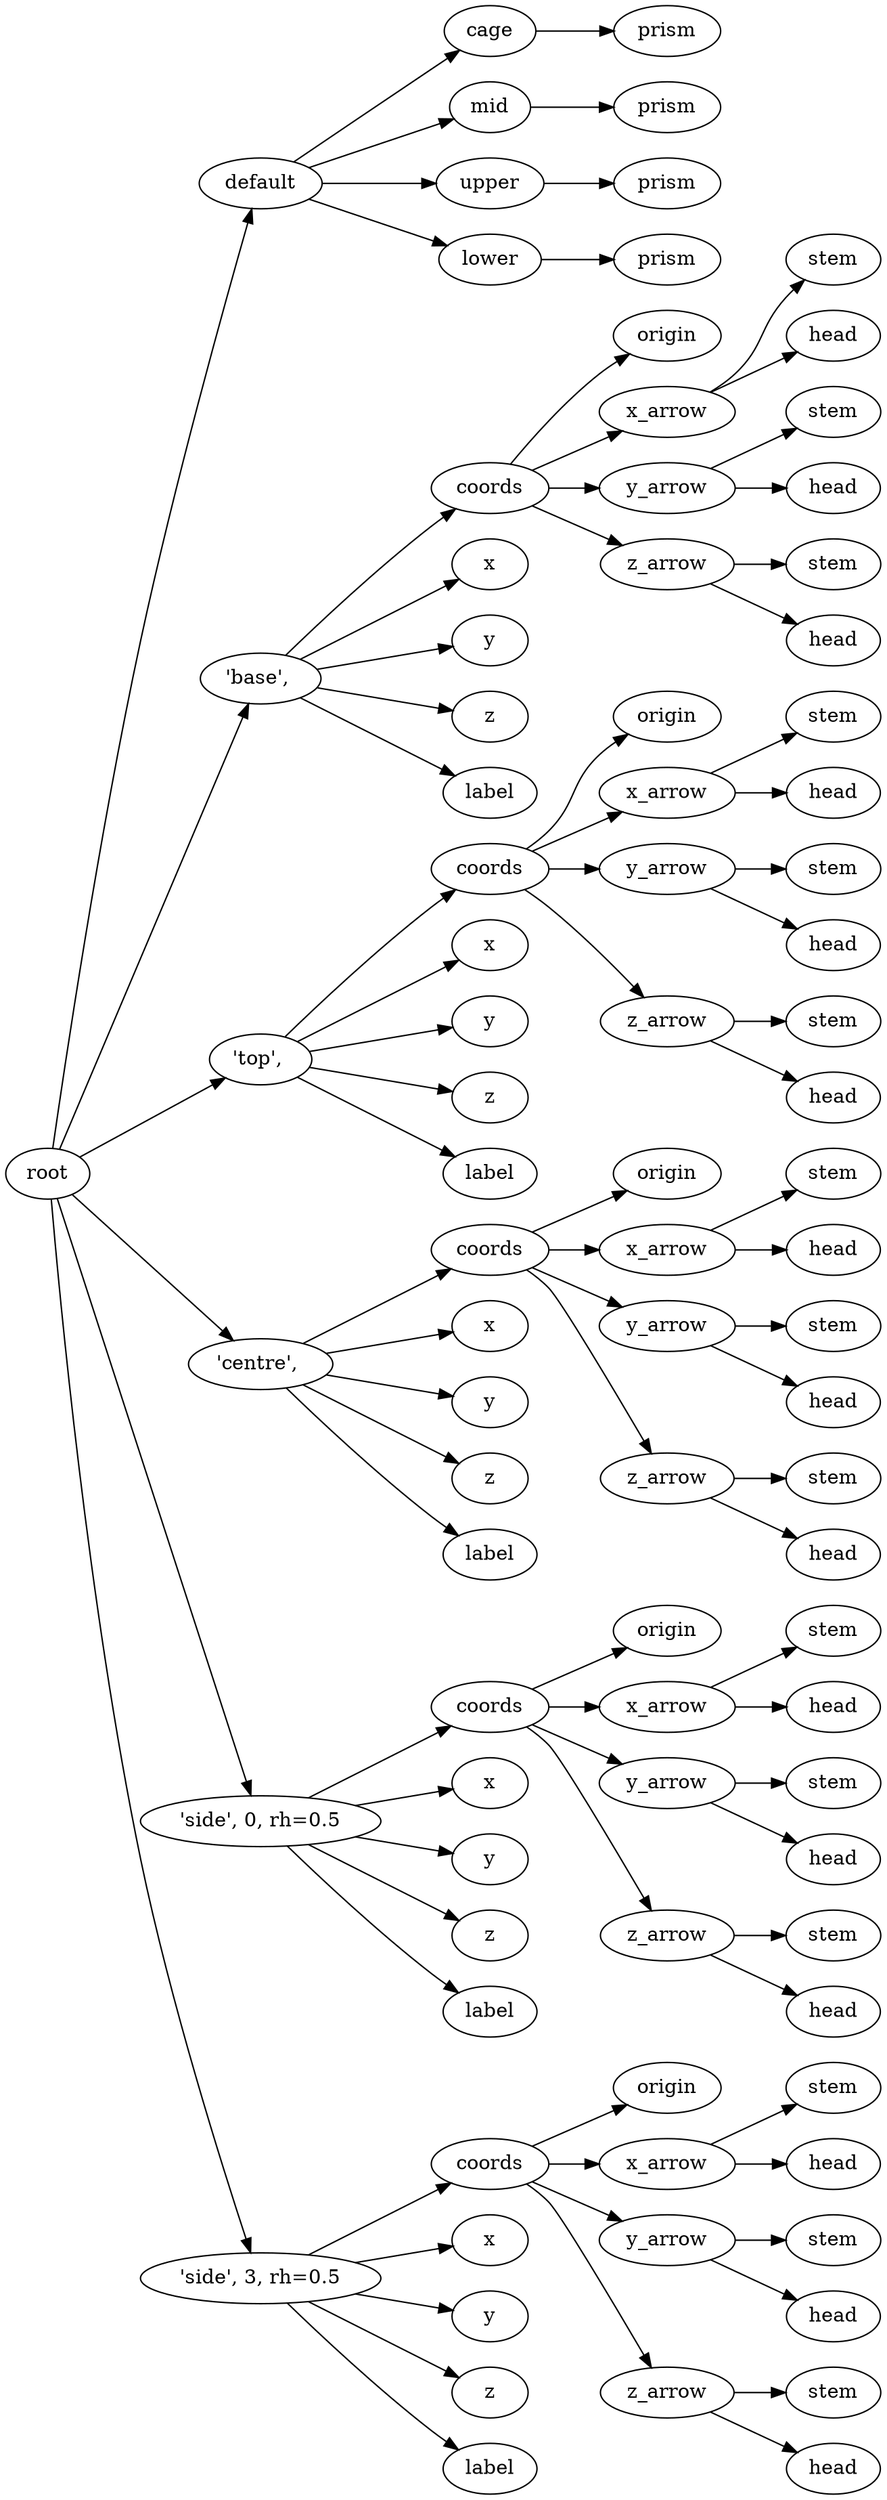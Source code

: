 digraph default {
	graph [rankdir=LR]
	root_95 [label=root href="javascript:s=&quot;\(\)\nNone&quot;; console.log(s); alert(s);"]
	default_96 [label=default href="javascript:s=&quot;\(&#x27;default&#x27;,\)\nHeaderPin&quot;; console.log(s); alert(s);" tooltip=HeaderPin]
	cage_97 [label=cage href="javascript:s=&quot;\(&#x27;default&#x27;,\ &#x27;cage&#x27;\)\nRegularPrism&quot;; console.log(s); alert(s);" tooltip=RegularPrism]
	prism_98 [label=prism href="javascript:s=&quot;\(&#x27;default&#x27;,\ &#x27;cage&#x27;,\ &#x27;prism&#x27;\)\nLinearExtrude&quot;; console.log(s); alert(s);" tooltip=LinearExtrude]
	mid_99 [label=mid href="javascript:s=&quot;\(&#x27;default&#x27;,\ &#x27;mid&#x27;\)\nRegularPrism&quot;; console.log(s); alert(s);" tooltip=RegularPrism]
	prism_100 [label=prism href="javascript:s=&quot;\(&#x27;default&#x27;,\ &#x27;mid&#x27;,\ &#x27;prism&#x27;\)\nLinearExtrude&quot;; console.log(s); alert(s);" tooltip=LinearExtrude]
	upper_101 [label=upper href="javascript:s=&quot;\(&#x27;default&#x27;,\ &#x27;upper&#x27;\)\nRegularPrism&quot;; console.log(s); alert(s);" tooltip=RegularPrism]
	prism_102 [label=prism href="javascript:s=&quot;\(&#x27;default&#x27;,\ &#x27;upper&#x27;,\ &#x27;prism&#x27;\)\nLinearExtrude&quot;; console.log(s); alert(s);" tooltip=LinearExtrude]
	lower_103 [label=lower href="javascript:s=&quot;\(&#x27;default&#x27;,\ &#x27;lower&#x27;\)\nRegularPrism&quot;; console.log(s); alert(s);" tooltip=RegularPrism]
	prism_104 [label=prism href="javascript:s=&quot;\(&#x27;default&#x27;,\ &#x27;lower&#x27;,\ &#x27;prism&#x27;\)\nLinearExtrude&quot;; console.log(s); alert(s);" tooltip=LinearExtrude]
	105 [label="'base',\ " href="javascript:s=&quot;\(&quot;&#x27;base&#x27;,\ &quot;,\)\nAnnotatedCoordinates&quot;; console.log(s); alert(s);" tooltip=AnnotatedCoordinates]
	coords_106 [label=coords href="javascript:s=&quot;\(&quot;&#x27;base&#x27;,\ &quot;,\ &#x27;coords&#x27;\)\nCoordinates&quot;; console.log(s); alert(s);" tooltip=Coordinates]
	origin_107 [label=origin href="javascript:s=&quot;\(&quot;&#x27;base&#x27;,\ &quot;,\ &#x27;coords&#x27;,\ &#x27;origin&#x27;\)\nCoordinatesCage&quot;; console.log(s); alert(s);" tooltip=CoordinatesCage]
	x_arrow_108 [label=x_arrow href="javascript:s=&quot;\(&quot;&#x27;base&#x27;,\ &quot;,\ &#x27;coords&#x27;,\ &#x27;x_arrow&#x27;\)\nArrow&quot;; console.log(s); alert(s);" tooltip=Arrow]
	stem_109 [label=stem href="javascript:s=&quot;\(&quot;&#x27;base&#x27;,\ &quot;,\ &#x27;coords&#x27;,\ &#x27;x_arrow&#x27;,\ &#x27;stem&#x27;\)\nCone&quot;; console.log(s); alert(s);" tooltip=Cone]
	head_110 [label=head href="javascript:s=&quot;\(&quot;&#x27;base&#x27;,\ &quot;,\ &#x27;coords&#x27;,\ &#x27;x_arrow&#x27;,\ &#x27;head&#x27;\)\nCone&quot;; console.log(s); alert(s);" tooltip=Cone]
	y_arrow_111 [label=y_arrow href="javascript:s=&quot;\(&quot;&#x27;base&#x27;,\ &quot;,\ &#x27;coords&#x27;,\ &#x27;y_arrow&#x27;\)\nArrow&quot;; console.log(s); alert(s);" tooltip=Arrow]
	stem_112 [label=stem href="javascript:s=&quot;\(&quot;&#x27;base&#x27;,\ &quot;,\ &#x27;coords&#x27;,\ &#x27;y_arrow&#x27;,\ &#x27;stem&#x27;\)\nCone&quot;; console.log(s); alert(s);" tooltip=Cone]
	head_113 [label=head href="javascript:s=&quot;\(&quot;&#x27;base&#x27;,\ &quot;,\ &#x27;coords&#x27;,\ &#x27;y_arrow&#x27;,\ &#x27;head&#x27;\)\nCone&quot;; console.log(s); alert(s);" tooltip=Cone]
	z_arrow_114 [label=z_arrow href="javascript:s=&quot;\(&quot;&#x27;base&#x27;,\ &quot;,\ &#x27;coords&#x27;,\ &#x27;z_arrow&#x27;\)\nArrow&quot;; console.log(s); alert(s);" tooltip=Arrow]
	stem_115 [label=stem href="javascript:s=&quot;\(&quot;&#x27;base&#x27;,\ &quot;,\ &#x27;coords&#x27;,\ &#x27;z_arrow&#x27;,\ &#x27;stem&#x27;\)\nCone&quot;; console.log(s); alert(s);" tooltip=Cone]
	head_116 [label=head href="javascript:s=&quot;\(&quot;&#x27;base&#x27;,\ &quot;,\ &#x27;coords&#x27;,\ &#x27;z_arrow&#x27;,\ &#x27;head&#x27;\)\nCone&quot;; console.log(s); alert(s);" tooltip=Cone]
	x_117 [label=x href="javascript:s=&quot;\(&quot;&#x27;base&#x27;,\ &quot;,\ &#x27;x&#x27;\)\nText&quot;; console.log(s); alert(s);" tooltip=Text]
	y_118 [label=y href="javascript:s=&quot;\(&quot;&#x27;base&#x27;,\ &quot;,\ &#x27;y&#x27;\)\nText&quot;; console.log(s); alert(s);" tooltip=Text]
	z_119 [label=z href="javascript:s=&quot;\(&quot;&#x27;base&#x27;,\ &quot;,\ &#x27;z&#x27;\)\nText&quot;; console.log(s); alert(s);" tooltip=Text]
	label_120 [label=label href="javascript:s=&quot;\(&quot;&#x27;base&#x27;,\ &quot;,\ &#x27;label&#x27;\)\nText&quot;; console.log(s); alert(s);" tooltip=Text]
	121 [label="'top',\ " href="javascript:s=&quot;\(&quot;&#x27;top&#x27;,\ &quot;,\)\nAnnotatedCoordinates&quot;; console.log(s); alert(s);" tooltip=AnnotatedCoordinates]
	coords_122 [label=coords href="javascript:s=&quot;\(&quot;&#x27;top&#x27;,\ &quot;,\ &#x27;coords&#x27;\)\nCoordinates&quot;; console.log(s); alert(s);" tooltip=Coordinates]
	origin_123 [label=origin href="javascript:s=&quot;\(&quot;&#x27;top&#x27;,\ &quot;,\ &#x27;coords&#x27;,\ &#x27;origin&#x27;\)\nCoordinatesCage&quot;; console.log(s); alert(s);" tooltip=CoordinatesCage]
	x_arrow_124 [label=x_arrow href="javascript:s=&quot;\(&quot;&#x27;top&#x27;,\ &quot;,\ &#x27;coords&#x27;,\ &#x27;x_arrow&#x27;\)\nArrow&quot;; console.log(s); alert(s);" tooltip=Arrow]
	stem_125 [label=stem href="javascript:s=&quot;\(&quot;&#x27;top&#x27;,\ &quot;,\ &#x27;coords&#x27;,\ &#x27;x_arrow&#x27;,\ &#x27;stem&#x27;\)\nCone&quot;; console.log(s); alert(s);" tooltip=Cone]
	head_126 [label=head href="javascript:s=&quot;\(&quot;&#x27;top&#x27;,\ &quot;,\ &#x27;coords&#x27;,\ &#x27;x_arrow&#x27;,\ &#x27;head&#x27;\)\nCone&quot;; console.log(s); alert(s);" tooltip=Cone]
	y_arrow_127 [label=y_arrow href="javascript:s=&quot;\(&quot;&#x27;top&#x27;,\ &quot;,\ &#x27;coords&#x27;,\ &#x27;y_arrow&#x27;\)\nArrow&quot;; console.log(s); alert(s);" tooltip=Arrow]
	stem_128 [label=stem href="javascript:s=&quot;\(&quot;&#x27;top&#x27;,\ &quot;,\ &#x27;coords&#x27;,\ &#x27;y_arrow&#x27;,\ &#x27;stem&#x27;\)\nCone&quot;; console.log(s); alert(s);" tooltip=Cone]
	head_129 [label=head href="javascript:s=&quot;\(&quot;&#x27;top&#x27;,\ &quot;,\ &#x27;coords&#x27;,\ &#x27;y_arrow&#x27;,\ &#x27;head&#x27;\)\nCone&quot;; console.log(s); alert(s);" tooltip=Cone]
	z_arrow_130 [label=z_arrow href="javascript:s=&quot;\(&quot;&#x27;top&#x27;,\ &quot;,\ &#x27;coords&#x27;,\ &#x27;z_arrow&#x27;\)\nArrow&quot;; console.log(s); alert(s);" tooltip=Arrow]
	stem_131 [label=stem href="javascript:s=&quot;\(&quot;&#x27;top&#x27;,\ &quot;,\ &#x27;coords&#x27;,\ &#x27;z_arrow&#x27;,\ &#x27;stem&#x27;\)\nCone&quot;; console.log(s); alert(s);" tooltip=Cone]
	head_132 [label=head href="javascript:s=&quot;\(&quot;&#x27;top&#x27;,\ &quot;,\ &#x27;coords&#x27;,\ &#x27;z_arrow&#x27;,\ &#x27;head&#x27;\)\nCone&quot;; console.log(s); alert(s);" tooltip=Cone]
	x_133 [label=x href="javascript:s=&quot;\(&quot;&#x27;top&#x27;,\ &quot;,\ &#x27;x&#x27;\)\nText&quot;; console.log(s); alert(s);" tooltip=Text]
	y_134 [label=y href="javascript:s=&quot;\(&quot;&#x27;top&#x27;,\ &quot;,\ &#x27;y&#x27;\)\nText&quot;; console.log(s); alert(s);" tooltip=Text]
	z_135 [label=z href="javascript:s=&quot;\(&quot;&#x27;top&#x27;,\ &quot;,\ &#x27;z&#x27;\)\nText&quot;; console.log(s); alert(s);" tooltip=Text]
	label_136 [label=label href="javascript:s=&quot;\(&quot;&#x27;top&#x27;,\ &quot;,\ &#x27;label&#x27;\)\nText&quot;; console.log(s); alert(s);" tooltip=Text]
	137 [label="'centre',\ " href="javascript:s=&quot;\(&quot;&#x27;centre&#x27;,\ &quot;,\)\nAnnotatedCoordinates&quot;; console.log(s); alert(s);" tooltip=AnnotatedCoordinates]
	coords_138 [label=coords href="javascript:s=&quot;\(&quot;&#x27;centre&#x27;,\ &quot;,\ &#x27;coords&#x27;\)\nCoordinates&quot;; console.log(s); alert(s);" tooltip=Coordinates]
	origin_139 [label=origin href="javascript:s=&quot;\(&quot;&#x27;centre&#x27;,\ &quot;,\ &#x27;coords&#x27;,\ &#x27;origin&#x27;\)\nCoordinatesCage&quot;; console.log(s); alert(s);" tooltip=CoordinatesCage]
	x_arrow_140 [label=x_arrow href="javascript:s=&quot;\(&quot;&#x27;centre&#x27;,\ &quot;,\ &#x27;coords&#x27;,\ &#x27;x_arrow&#x27;\)\nArrow&quot;; console.log(s); alert(s);" tooltip=Arrow]
	stem_141 [label=stem href="javascript:s=&quot;\(&quot;&#x27;centre&#x27;,\ &quot;,\ &#x27;coords&#x27;,\ &#x27;x_arrow&#x27;,\ &#x27;stem&#x27;\)\nCone&quot;; console.log(s); alert(s);" tooltip=Cone]
	head_142 [label=head href="javascript:s=&quot;\(&quot;&#x27;centre&#x27;,\ &quot;,\ &#x27;coords&#x27;,\ &#x27;x_arrow&#x27;,\ &#x27;head&#x27;\)\nCone&quot;; console.log(s); alert(s);" tooltip=Cone]
	y_arrow_143 [label=y_arrow href="javascript:s=&quot;\(&quot;&#x27;centre&#x27;,\ &quot;,\ &#x27;coords&#x27;,\ &#x27;y_arrow&#x27;\)\nArrow&quot;; console.log(s); alert(s);" tooltip=Arrow]
	stem_144 [label=stem href="javascript:s=&quot;\(&quot;&#x27;centre&#x27;,\ &quot;,\ &#x27;coords&#x27;,\ &#x27;y_arrow&#x27;,\ &#x27;stem&#x27;\)\nCone&quot;; console.log(s); alert(s);" tooltip=Cone]
	head_145 [label=head href="javascript:s=&quot;\(&quot;&#x27;centre&#x27;,\ &quot;,\ &#x27;coords&#x27;,\ &#x27;y_arrow&#x27;,\ &#x27;head&#x27;\)\nCone&quot;; console.log(s); alert(s);" tooltip=Cone]
	z_arrow_146 [label=z_arrow href="javascript:s=&quot;\(&quot;&#x27;centre&#x27;,\ &quot;,\ &#x27;coords&#x27;,\ &#x27;z_arrow&#x27;\)\nArrow&quot;; console.log(s); alert(s);" tooltip=Arrow]
	stem_147 [label=stem href="javascript:s=&quot;\(&quot;&#x27;centre&#x27;,\ &quot;,\ &#x27;coords&#x27;,\ &#x27;z_arrow&#x27;,\ &#x27;stem&#x27;\)\nCone&quot;; console.log(s); alert(s);" tooltip=Cone]
	head_148 [label=head href="javascript:s=&quot;\(&quot;&#x27;centre&#x27;,\ &quot;,\ &#x27;coords&#x27;,\ &#x27;z_arrow&#x27;,\ &#x27;head&#x27;\)\nCone&quot;; console.log(s); alert(s);" tooltip=Cone]
	x_149 [label=x href="javascript:s=&quot;\(&quot;&#x27;centre&#x27;,\ &quot;,\ &#x27;x&#x27;\)\nText&quot;; console.log(s); alert(s);" tooltip=Text]
	y_150 [label=y href="javascript:s=&quot;\(&quot;&#x27;centre&#x27;,\ &quot;,\ &#x27;y&#x27;\)\nText&quot;; console.log(s); alert(s);" tooltip=Text]
	z_151 [label=z href="javascript:s=&quot;\(&quot;&#x27;centre&#x27;,\ &quot;,\ &#x27;z&#x27;\)\nText&quot;; console.log(s); alert(s);" tooltip=Text]
	label_152 [label=label href="javascript:s=&quot;\(&quot;&#x27;centre&#x27;,\ &quot;,\ &#x27;label&#x27;\)\nText&quot;; console.log(s); alert(s);" tooltip=Text]
	153 [label="'side',\ 0,\ rh=0\.5" href="javascript:s=&quot;\(&quot;&#x27;side&#x27;,\ 0,\ rh=0\.5&quot;,\)\nAnnotatedCoordinates&quot;; console.log(s); alert(s);" tooltip=AnnotatedCoordinates]
	coords_154 [label=coords href="javascript:s=&quot;\(&quot;&#x27;side&#x27;,\ 0,\ rh=0\.5&quot;,\ &#x27;coords&#x27;\)\nCoordinates&quot;; console.log(s); alert(s);" tooltip=Coordinates]
	origin_155 [label=origin href="javascript:s=&quot;\(&quot;&#x27;side&#x27;,\ 0,\ rh=0\.5&quot;,\ &#x27;coords&#x27;,\ &#x27;origin&#x27;\)\nCoordinatesCage&quot;; console.log(s); alert(s);" tooltip=CoordinatesCage]
	x_arrow_156 [label=x_arrow href="javascript:s=&quot;\(&quot;&#x27;side&#x27;,\ 0,\ rh=0\.5&quot;,\ &#x27;coords&#x27;,\ &#x27;x_arrow&#x27;\)\nArrow&quot;; console.log(s); alert(s);" tooltip=Arrow]
	stem_157 [label=stem href="javascript:s=&quot;\(&quot;&#x27;side&#x27;,\ 0,\ rh=0\.5&quot;,\ &#x27;coords&#x27;,\ &#x27;x_arrow&#x27;,\ &#x27;stem&#x27;\)\nCone&quot;; console.log(s); alert(s);" tooltip=Cone]
	head_158 [label=head href="javascript:s=&quot;\(&quot;&#x27;side&#x27;,\ 0,\ rh=0\.5&quot;,\ &#x27;coords&#x27;,\ &#x27;x_arrow&#x27;,\ &#x27;head&#x27;\)\nCone&quot;; console.log(s); alert(s);" tooltip=Cone]
	y_arrow_159 [label=y_arrow href="javascript:s=&quot;\(&quot;&#x27;side&#x27;,\ 0,\ rh=0\.5&quot;,\ &#x27;coords&#x27;,\ &#x27;y_arrow&#x27;\)\nArrow&quot;; console.log(s); alert(s);" tooltip=Arrow]
	stem_160 [label=stem href="javascript:s=&quot;\(&quot;&#x27;side&#x27;,\ 0,\ rh=0\.5&quot;,\ &#x27;coords&#x27;,\ &#x27;y_arrow&#x27;,\ &#x27;stem&#x27;\)\nCone&quot;; console.log(s); alert(s);" tooltip=Cone]
	head_161 [label=head href="javascript:s=&quot;\(&quot;&#x27;side&#x27;,\ 0,\ rh=0\.5&quot;,\ &#x27;coords&#x27;,\ &#x27;y_arrow&#x27;,\ &#x27;head&#x27;\)\nCone&quot;; console.log(s); alert(s);" tooltip=Cone]
	z_arrow_162 [label=z_arrow href="javascript:s=&quot;\(&quot;&#x27;side&#x27;,\ 0,\ rh=0\.5&quot;,\ &#x27;coords&#x27;,\ &#x27;z_arrow&#x27;\)\nArrow&quot;; console.log(s); alert(s);" tooltip=Arrow]
	stem_163 [label=stem href="javascript:s=&quot;\(&quot;&#x27;side&#x27;,\ 0,\ rh=0\.5&quot;,\ &#x27;coords&#x27;,\ &#x27;z_arrow&#x27;,\ &#x27;stem&#x27;\)\nCone&quot;; console.log(s); alert(s);" tooltip=Cone]
	head_164 [label=head href="javascript:s=&quot;\(&quot;&#x27;side&#x27;,\ 0,\ rh=0\.5&quot;,\ &#x27;coords&#x27;,\ &#x27;z_arrow&#x27;,\ &#x27;head&#x27;\)\nCone&quot;; console.log(s); alert(s);" tooltip=Cone]
	x_165 [label=x href="javascript:s=&quot;\(&quot;&#x27;side&#x27;,\ 0,\ rh=0\.5&quot;,\ &#x27;x&#x27;\)\nText&quot;; console.log(s); alert(s);" tooltip=Text]
	y_166 [label=y href="javascript:s=&quot;\(&quot;&#x27;side&#x27;,\ 0,\ rh=0\.5&quot;,\ &#x27;y&#x27;\)\nText&quot;; console.log(s); alert(s);" tooltip=Text]
	z_167 [label=z href="javascript:s=&quot;\(&quot;&#x27;side&#x27;,\ 0,\ rh=0\.5&quot;,\ &#x27;z&#x27;\)\nText&quot;; console.log(s); alert(s);" tooltip=Text]
	label_168 [label=label href="javascript:s=&quot;\(&quot;&#x27;side&#x27;,\ 0,\ rh=0\.5&quot;,\ &#x27;label&#x27;\)\nText&quot;; console.log(s); alert(s);" tooltip=Text]
	169 [label="'side',\ 3,\ rh=0\.5" href="javascript:s=&quot;\(&quot;&#x27;side&#x27;,\ 3,\ rh=0\.5&quot;,\)\nAnnotatedCoordinates&quot;; console.log(s); alert(s);" tooltip=AnnotatedCoordinates]
	coords_170 [label=coords href="javascript:s=&quot;\(&quot;&#x27;side&#x27;,\ 3,\ rh=0\.5&quot;,\ &#x27;coords&#x27;\)\nCoordinates&quot;; console.log(s); alert(s);" tooltip=Coordinates]
	origin_171 [label=origin href="javascript:s=&quot;\(&quot;&#x27;side&#x27;,\ 3,\ rh=0\.5&quot;,\ &#x27;coords&#x27;,\ &#x27;origin&#x27;\)\nCoordinatesCage&quot;; console.log(s); alert(s);" tooltip=CoordinatesCage]
	x_arrow_172 [label=x_arrow href="javascript:s=&quot;\(&quot;&#x27;side&#x27;,\ 3,\ rh=0\.5&quot;,\ &#x27;coords&#x27;,\ &#x27;x_arrow&#x27;\)\nArrow&quot;; console.log(s); alert(s);" tooltip=Arrow]
	stem_173 [label=stem href="javascript:s=&quot;\(&quot;&#x27;side&#x27;,\ 3,\ rh=0\.5&quot;,\ &#x27;coords&#x27;,\ &#x27;x_arrow&#x27;,\ &#x27;stem&#x27;\)\nCone&quot;; console.log(s); alert(s);" tooltip=Cone]
	head_174 [label=head href="javascript:s=&quot;\(&quot;&#x27;side&#x27;,\ 3,\ rh=0\.5&quot;,\ &#x27;coords&#x27;,\ &#x27;x_arrow&#x27;,\ &#x27;head&#x27;\)\nCone&quot;; console.log(s); alert(s);" tooltip=Cone]
	y_arrow_175 [label=y_arrow href="javascript:s=&quot;\(&quot;&#x27;side&#x27;,\ 3,\ rh=0\.5&quot;,\ &#x27;coords&#x27;,\ &#x27;y_arrow&#x27;\)\nArrow&quot;; console.log(s); alert(s);" tooltip=Arrow]
	stem_176 [label=stem href="javascript:s=&quot;\(&quot;&#x27;side&#x27;,\ 3,\ rh=0\.5&quot;,\ &#x27;coords&#x27;,\ &#x27;y_arrow&#x27;,\ &#x27;stem&#x27;\)\nCone&quot;; console.log(s); alert(s);" tooltip=Cone]
	head_177 [label=head href="javascript:s=&quot;\(&quot;&#x27;side&#x27;,\ 3,\ rh=0\.5&quot;,\ &#x27;coords&#x27;,\ &#x27;y_arrow&#x27;,\ &#x27;head&#x27;\)\nCone&quot;; console.log(s); alert(s);" tooltip=Cone]
	z_arrow_178 [label=z_arrow href="javascript:s=&quot;\(&quot;&#x27;side&#x27;,\ 3,\ rh=0\.5&quot;,\ &#x27;coords&#x27;,\ &#x27;z_arrow&#x27;\)\nArrow&quot;; console.log(s); alert(s);" tooltip=Arrow]
	stem_179 [label=stem href="javascript:s=&quot;\(&quot;&#x27;side&#x27;,\ 3,\ rh=0\.5&quot;,\ &#x27;coords&#x27;,\ &#x27;z_arrow&#x27;,\ &#x27;stem&#x27;\)\nCone&quot;; console.log(s); alert(s);" tooltip=Cone]
	head_180 [label=head href="javascript:s=&quot;\(&quot;&#x27;side&#x27;,\ 3,\ rh=0\.5&quot;,\ &#x27;coords&#x27;,\ &#x27;z_arrow&#x27;,\ &#x27;head&#x27;\)\nCone&quot;; console.log(s); alert(s);" tooltip=Cone]
	x_181 [label=x href="javascript:s=&quot;\(&quot;&#x27;side&#x27;,\ 3,\ rh=0\.5&quot;,\ &#x27;x&#x27;\)\nText&quot;; console.log(s); alert(s);" tooltip=Text]
	y_182 [label=y href="javascript:s=&quot;\(&quot;&#x27;side&#x27;,\ 3,\ rh=0\.5&quot;,\ &#x27;y&#x27;\)\nText&quot;; console.log(s); alert(s);" tooltip=Text]
	z_183 [label=z href="javascript:s=&quot;\(&quot;&#x27;side&#x27;,\ 3,\ rh=0\.5&quot;,\ &#x27;z&#x27;\)\nText&quot;; console.log(s); alert(s);" tooltip=Text]
	label_184 [label=label href="javascript:s=&quot;\(&quot;&#x27;side&#x27;,\ 3,\ rh=0\.5&quot;,\ &#x27;label&#x27;\)\nText&quot;; console.log(s); alert(s);" tooltip=Text]
	root_95 -> default_96
	default_96 -> cage_97
	cage_97 -> prism_98
	default_96 -> mid_99
	mid_99 -> prism_100
	default_96 -> upper_101
	upper_101 -> prism_102
	default_96 -> lower_103
	lower_103 -> prism_104
	root_95 -> 105
	105 -> coords_106
	coords_106 -> origin_107
	coords_106 -> x_arrow_108
	x_arrow_108 -> stem_109
	x_arrow_108 -> head_110
	coords_106 -> y_arrow_111
	y_arrow_111 -> stem_112
	y_arrow_111 -> head_113
	coords_106 -> z_arrow_114
	z_arrow_114 -> stem_115
	z_arrow_114 -> head_116
	105 -> x_117
	105 -> y_118
	105 -> z_119
	105 -> label_120
	root_95 -> 121
	121 -> coords_122
	coords_122 -> origin_123
	coords_122 -> x_arrow_124
	x_arrow_124 -> stem_125
	x_arrow_124 -> head_126
	coords_122 -> y_arrow_127
	y_arrow_127 -> stem_128
	y_arrow_127 -> head_129
	coords_122 -> z_arrow_130
	z_arrow_130 -> stem_131
	z_arrow_130 -> head_132
	121 -> x_133
	121 -> y_134
	121 -> z_135
	121 -> label_136
	root_95 -> 137
	137 -> coords_138
	coords_138 -> origin_139
	coords_138 -> x_arrow_140
	x_arrow_140 -> stem_141
	x_arrow_140 -> head_142
	coords_138 -> y_arrow_143
	y_arrow_143 -> stem_144
	y_arrow_143 -> head_145
	coords_138 -> z_arrow_146
	z_arrow_146 -> stem_147
	z_arrow_146 -> head_148
	137 -> x_149
	137 -> y_150
	137 -> z_151
	137 -> label_152
	root_95 -> 153
	153 -> coords_154
	coords_154 -> origin_155
	coords_154 -> x_arrow_156
	x_arrow_156 -> stem_157
	x_arrow_156 -> head_158
	coords_154 -> y_arrow_159
	y_arrow_159 -> stem_160
	y_arrow_159 -> head_161
	coords_154 -> z_arrow_162
	z_arrow_162 -> stem_163
	z_arrow_162 -> head_164
	153 -> x_165
	153 -> y_166
	153 -> z_167
	153 -> label_168
	root_95 -> 169
	169 -> coords_170
	coords_170 -> origin_171
	coords_170 -> x_arrow_172
	x_arrow_172 -> stem_173
	x_arrow_172 -> head_174
	coords_170 -> y_arrow_175
	y_arrow_175 -> stem_176
	y_arrow_175 -> head_177
	coords_170 -> z_arrow_178
	z_arrow_178 -> stem_179
	z_arrow_178 -> head_180
	169 -> x_181
	169 -> y_182
	169 -> z_183
	169 -> label_184
}
